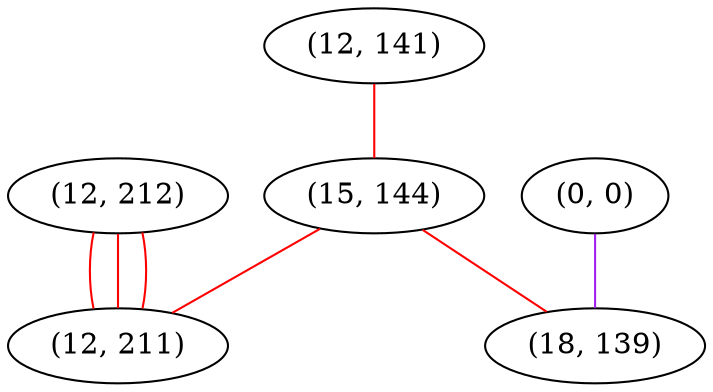 graph "" {
"(12, 212)";
"(12, 141)";
"(15, 144)";
"(12, 211)";
"(0, 0)";
"(18, 139)";
"(12, 212)" -- "(12, 211)"  [color=red, key=0, weight=1];
"(12, 212)" -- "(12, 211)"  [color=red, key=1, weight=1];
"(12, 212)" -- "(12, 211)"  [color=red, key=2, weight=1];
"(12, 141)" -- "(15, 144)"  [color=red, key=0, weight=1];
"(15, 144)" -- "(18, 139)"  [color=red, key=0, weight=1];
"(15, 144)" -- "(12, 211)"  [color=red, key=0, weight=1];
"(0, 0)" -- "(18, 139)"  [color=purple, key=0, weight=4];
}
